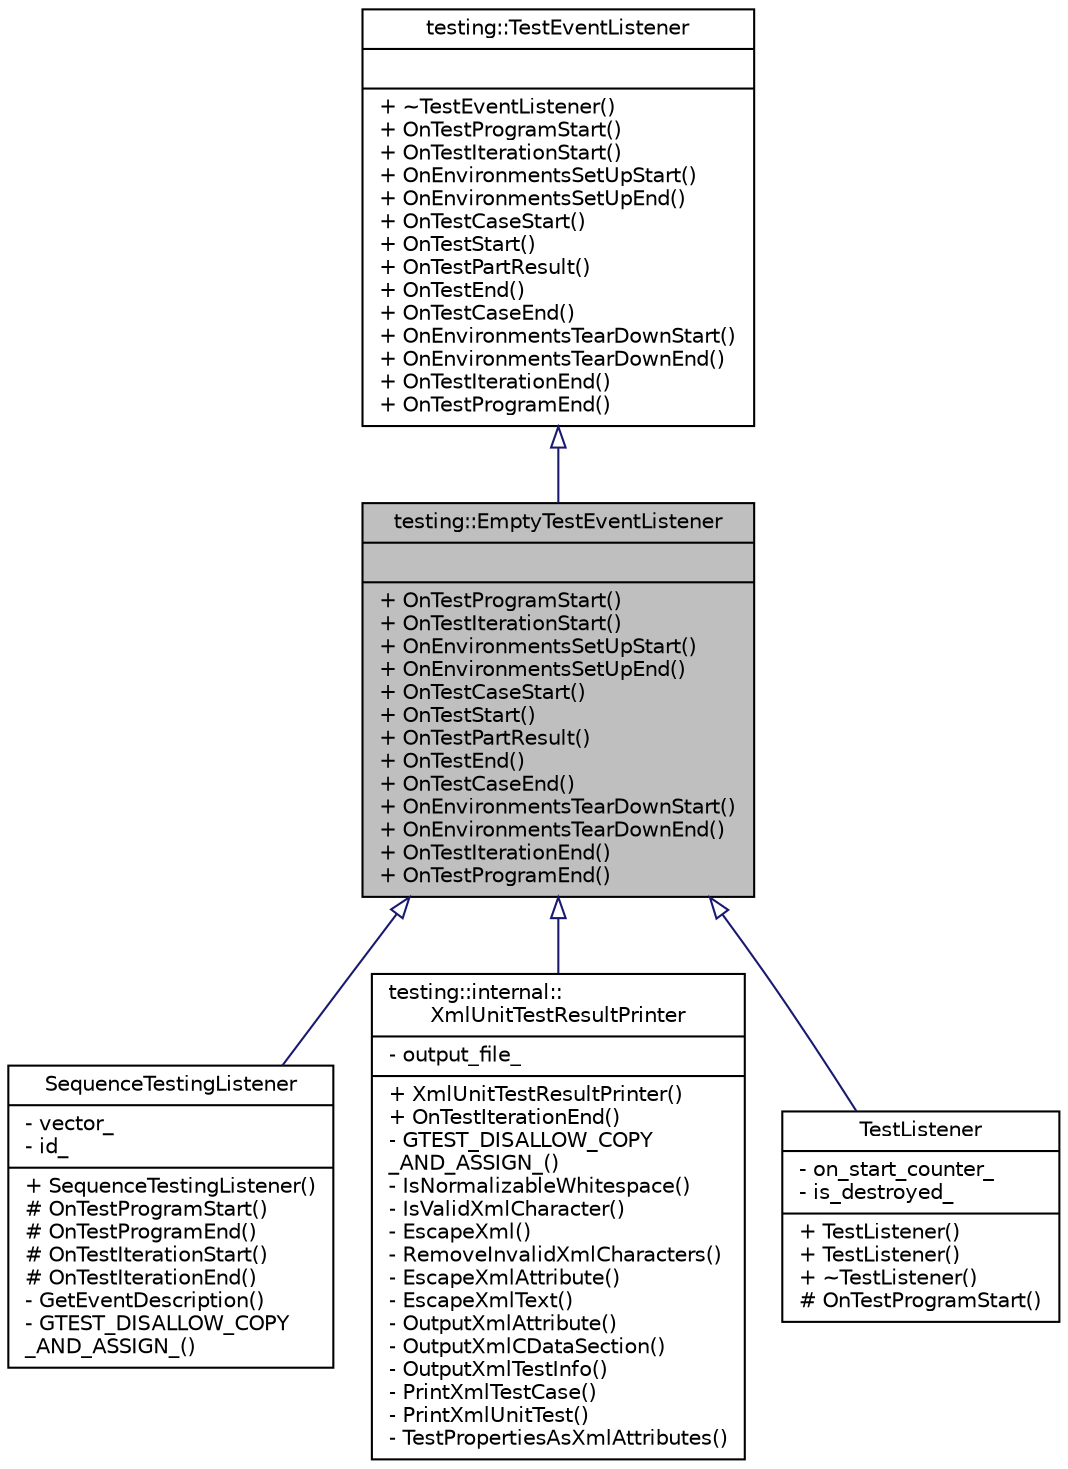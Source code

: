 digraph "testing::EmptyTestEventListener"
{
  edge [fontname="Helvetica",fontsize="10",labelfontname="Helvetica",labelfontsize="10"];
  node [fontname="Helvetica",fontsize="10",shape=record];
  Node0 [label="{testing::EmptyTestEventListener\n||+ OnTestProgramStart()\l+ OnTestIterationStart()\l+ OnEnvironmentsSetUpStart()\l+ OnEnvironmentsSetUpEnd()\l+ OnTestCaseStart()\l+ OnTestStart()\l+ OnTestPartResult()\l+ OnTestEnd()\l+ OnTestCaseEnd()\l+ OnEnvironmentsTearDownStart()\l+ OnEnvironmentsTearDownEnd()\l+ OnTestIterationEnd()\l+ OnTestProgramEnd()\l}",height=0.2,width=0.4,color="black", fillcolor="grey75", style="filled", fontcolor="black"];
  Node1 -> Node0 [dir="back",color="midnightblue",fontsize="10",style="solid",arrowtail="onormal",fontname="Helvetica"];
  Node1 [label="{testing::TestEventListener\n||+ ~TestEventListener()\l+ OnTestProgramStart()\l+ OnTestIterationStart()\l+ OnEnvironmentsSetUpStart()\l+ OnEnvironmentsSetUpEnd()\l+ OnTestCaseStart()\l+ OnTestStart()\l+ OnTestPartResult()\l+ OnTestEnd()\l+ OnTestCaseEnd()\l+ OnEnvironmentsTearDownStart()\l+ OnEnvironmentsTearDownEnd()\l+ OnTestIterationEnd()\l+ OnTestProgramEnd()\l}",height=0.2,width=0.4,color="black", fillcolor="white", style="filled",URL="$d1/d46/classtesting_1_1_test_event_listener.html"];
  Node0 -> Node2 [dir="back",color="midnightblue",fontsize="10",style="solid",arrowtail="onormal",fontname="Helvetica"];
  Node2 [label="{SequenceTestingListener\n|- vector_\l- id_\l|+ SequenceTestingListener()\l# OnTestProgramStart()\l# OnTestProgramEnd()\l# OnTestIterationStart()\l# OnTestIterationEnd()\l- GetEventDescription()\l- GTEST_DISALLOW_COPY\l_AND_ASSIGN_()\l}",height=0.2,width=0.4,color="black", fillcolor="white", style="filled",URL="$d8/d17/class_sequence_testing_listener.html"];
  Node0 -> Node3 [dir="back",color="midnightblue",fontsize="10",style="solid",arrowtail="onormal",fontname="Helvetica"];
  Node3 [label="{testing::internal::\lXmlUnitTestResultPrinter\n|- output_file_\l|+ XmlUnitTestResultPrinter()\l+ OnTestIterationEnd()\l- GTEST_DISALLOW_COPY\l_AND_ASSIGN_()\l- IsNormalizableWhitespace()\l- IsValidXmlCharacter()\l- EscapeXml()\l- RemoveInvalidXmlCharacters()\l- EscapeXmlAttribute()\l- EscapeXmlText()\l- OutputXmlAttribute()\l- OutputXmlCDataSection()\l- OutputXmlTestInfo()\l- PrintXmlTestCase()\l- PrintXmlUnitTest()\l- TestPropertiesAsXmlAttributes()\l}",height=0.2,width=0.4,color="black", fillcolor="white", style="filled",URL="$d3/dc6/classtesting_1_1internal_1_1_xml_unit_test_result_printer.html"];
  Node0 -> Node4 [dir="back",color="midnightblue",fontsize="10",style="solid",arrowtail="onormal",fontname="Helvetica"];
  Node4 [label="{TestListener\n|- on_start_counter_\l- is_destroyed_\l|+ TestListener()\l+ TestListener()\l+ ~TestListener()\l# OnTestProgramStart()\l}",height=0.2,width=0.4,color="black", fillcolor="white", style="filled",URL="$d2/d5d/class_test_listener.html"];
}
